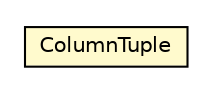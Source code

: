 #!/usr/local/bin/dot
#
# Class diagram 
# Generated by UMLGraph version R5_6-24-gf6e263 (http://www.umlgraph.org/)
#

digraph G {
	edge [fontname="Helvetica",fontsize=10,labelfontname="Helvetica",labelfontsize=10];
	node [fontname="Helvetica",fontsize=10,shape=plaintext];
	nodesep=0.25;
	ranksep=0.5;
	rankdir=LR;
	// com.gwtplatform.carstore.rebind.ColumnTuple
	c140612 [label=<<table title="com.gwtplatform.carstore.rebind.ColumnTuple" border="0" cellborder="1" cellspacing="0" cellpadding="2" port="p" bgcolor="lemonChiffon" href="./ColumnTuple.html">
		<tr><td><table border="0" cellspacing="0" cellpadding="1">
<tr><td align="center" balign="center"> ColumnTuple </td></tr>
		</table></td></tr>
		</table>>, URL="./ColumnTuple.html", fontname="Helvetica", fontcolor="black", fontsize=10.0];
}

